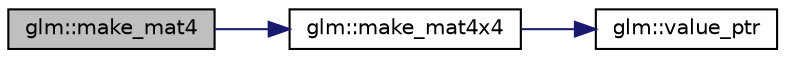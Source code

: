 digraph "glm::make_mat4"
{
  edge [fontname="Helvetica",fontsize="10",labelfontname="Helvetica",labelfontsize="10"];
  node [fontname="Helvetica",fontsize="10",shape=record];
  rankdir="LR";
  Node1 [label="glm::make_mat4",height=0.2,width=0.4,color="black", fillcolor="grey75", style="filled", fontcolor="black"];
  Node1 -> Node2 [color="midnightblue",fontsize="10",style="solid"];
  Node2 [label="glm::make_mat4x4",height=0.2,width=0.4,color="black", fillcolor="white", style="filled",URL="$group__gtc__type__ptr.html#gaa287485a3978d319e60a1cadd8a1c139"];
  Node2 -> Node3 [color="midnightblue",fontsize="10",style="solid"];
  Node3 [label="glm::value_ptr",height=0.2,width=0.4,color="black", fillcolor="white", style="filled",URL="$group__gtc__type__ptr.html#gae821d2d76715dfe8eb4a9c7eac845dc4"];
}
